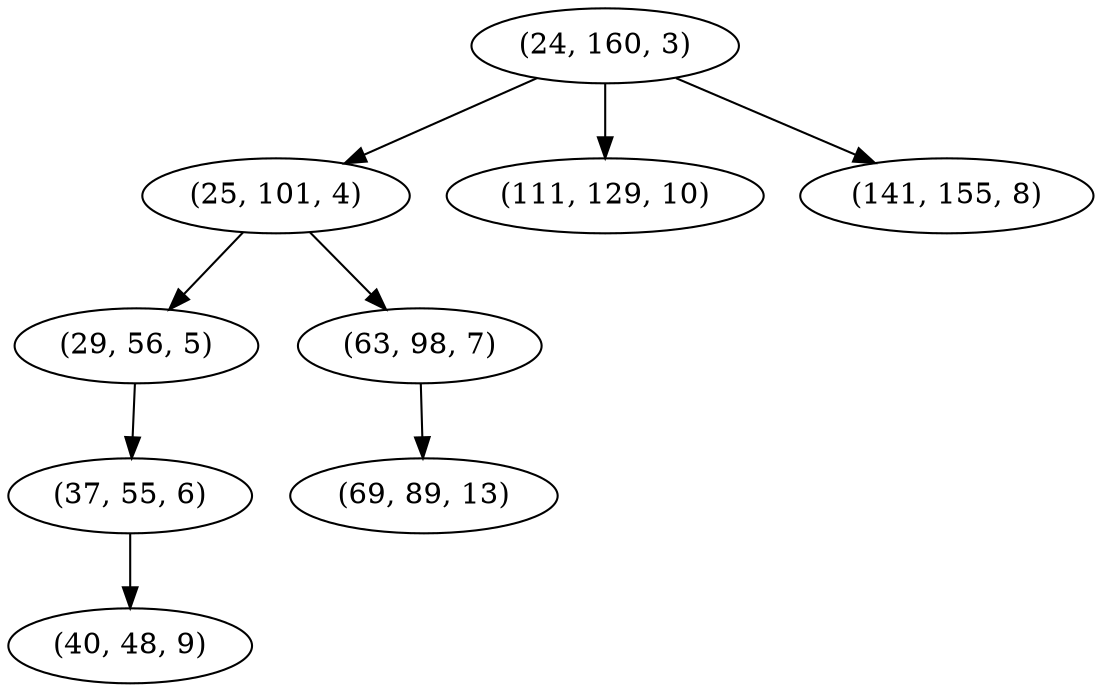 digraph tree {
    "(24, 160, 3)";
    "(25, 101, 4)";
    "(29, 56, 5)";
    "(37, 55, 6)";
    "(40, 48, 9)";
    "(63, 98, 7)";
    "(69, 89, 13)";
    "(111, 129, 10)";
    "(141, 155, 8)";
    "(24, 160, 3)" -> "(25, 101, 4)";
    "(24, 160, 3)" -> "(111, 129, 10)";
    "(24, 160, 3)" -> "(141, 155, 8)";
    "(25, 101, 4)" -> "(29, 56, 5)";
    "(25, 101, 4)" -> "(63, 98, 7)";
    "(29, 56, 5)" -> "(37, 55, 6)";
    "(37, 55, 6)" -> "(40, 48, 9)";
    "(63, 98, 7)" -> "(69, 89, 13)";
}
